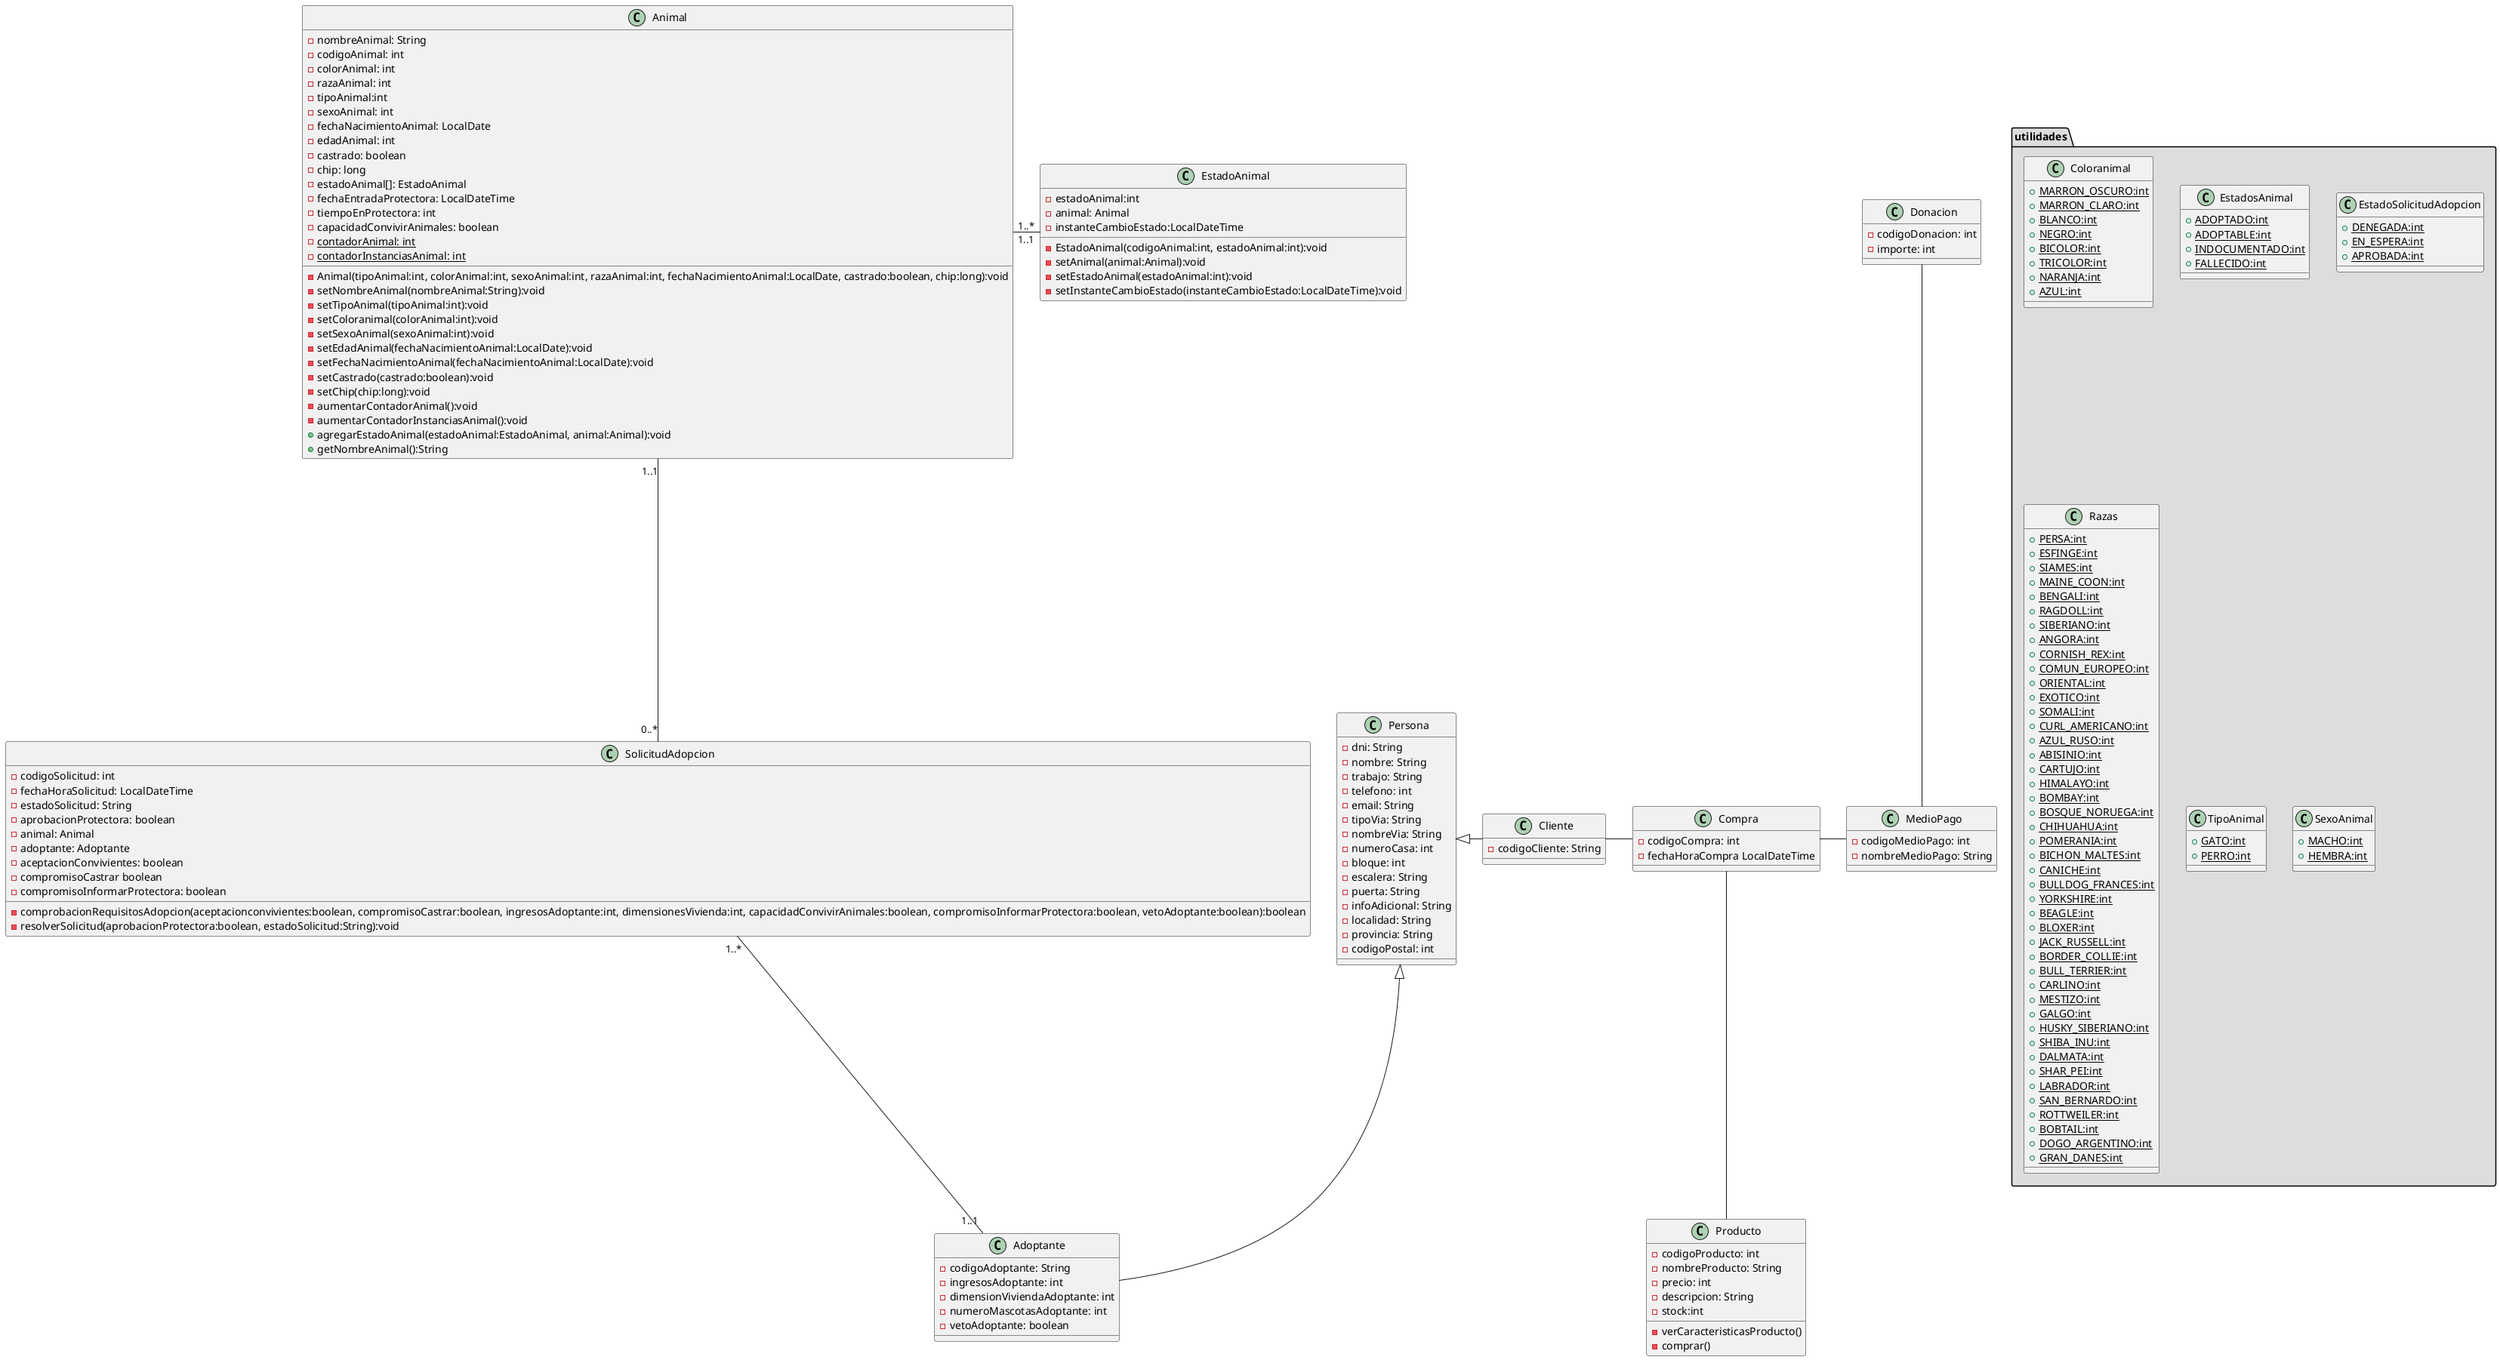@startuml




Animal "1..*"-"1..1" EstadoAnimal
Animal "1..1"--"0..*" SolicitudAdopcion
SolicitudAdopcion "1..*"--"1..1" Adoptante
Persona <|-- Adoptante
Persona <|- Cliente
Cliente - Compra
Compra -- Producto
Compra - MedioPago
Donacion -- MedioPago

package "utilidades" #DDDDDD{
class Coloranimal{
   +{static}MARRON_OSCURO:int
   +{static}MARRON_CLARO:int
   +{static}BLANCO:int
   +{static}NEGRO:int
   +{static}BICOLOR:int
   +{static}TRICOLOR:int
   +{static}NARANJA:int
   +{static}AZUL:int
}
class EstadosAnimal{
    +{static}ADOPTADO:int
    +{static}ADOPTABLE:int
    +{static}INDOCUMENTADO:int
    +{static}FALLECIDO:int
}
class EstadoSolicitudAdopcion{
    +{static}DENEGADA:int
    +{static}EN_ESPERA:int
    +{static}APROBADA:int
}
class Razas{
    +{static}PERSA:int
	+{static}ESFINGE:int
	+{static}SIAMES:int
	+{static}MAINE_COON:int
	+{static}BENGALI:int
	+{static}RAGDOLL:int
	+{static}SIBERIANO:int
	+{static}ANGORA:int
	+{static}CORNISH_REX:int
	+{static}COMUN_EUROPEO:int
	+{static}ORIENTAL:int
	+{static}EXOTICO:int
	+{static}SOMALI:int
	+{static}CURL_AMERICANO:int
	+{static}AZUL_RUSO:int
	+{static}ABISINIO:int
	+{static}CARTUJO:int
	+{static}HIMALAYO:int
	+{static}BOMBAY:int
	+{static}BOSQUE_NORUEGA:int
	+{static}CHIHUAHUA:int
	+{static}POMERANIA:int
	+{static}BICHON_MALTES:int
	+{static}CANICHE:int
	+{static}BULLDOG_FRANCES:int
	+{static}YORKSHIRE:int
	+{static}BEAGLE:int
	+{static}BLOXER:int
	+{static}JACK_RUSSELL:int
	+{static}BORDER_COLLIE:int
	+{static}BULL_TERRIER:int
	+{static}CARLINO:int
	+{static}MESTIZO:int
	+{static}GALGO:int
	+{static}HUSKY_SIBERIANO:int
	+{static}SHIBA_INU:int
	+{static}DALMATA:int
	+{static}SHAR_PEI:int
	+{static}LABRADOR:int
	+{static}SAN_BERNARDO:int
	+{static}ROTTWEILER:int
	+{static}BOBTAIL:int
	+{static}DOGO_ARGENTINO:int
	+{static}GRAN_DANES:int
}
class TipoAnimal{
   +{static}GATO:int
   +{static}PERRO:int
}
class SexoAnimal{
   +{static}MACHO:int
   +{static}HEMBRA:int
}
}
class Animal{
   -nombreAnimal: String
   -codigoAnimal: int
   -colorAnimal: int
   -razaAnimal: int
   -tipoAnimal:int
   -sexoAnimal: int
   -fechaNacimientoAnimal: LocalDate
   -edadAnimal: int
   -castrado: boolean
   -chip: long
   -estadoAnimal[]: EstadoAnimal
   -fechaEntradaProtectora: LocalDateTime
   -tiempoEnProtectora: int
   -capacidadConvivirAnimales: boolean
   -{static}contadorAnimal: int
   -{static}contadorInstanciasAnimal: int

   -Animal(tipoAnimal:int, colorAnimal:int, sexoAnimal:int, razaAnimal:int, fechaNacimientoAnimal:LocalDate, castrado:boolean, chip:long):void
   -setNombreAnimal(nombreAnimal:String):void
   -setTipoAnimal(tipoAnimal:int):void
   -setColoranimal(colorAnimal:int):void
   -setSexoAnimal(sexoAnimal:int):void
   -setEdadAnimal(fechaNacimientoAnimal:LocalDate):void
   -setFechaNacimientoAnimal(fechaNacimientoAnimal:LocalDate):void
   -setCastrado(castrado:boolean):void
   -setChip(chip:long):void
   -aumentarContadorAnimal():void
   -aumentarContadorInstanciasAnimal():void
   +agregarEstadoAnimal(estadoAnimal:EstadoAnimal, animal:Animal):void
   +getNombreAnimal():String
}
class EstadoAnimal{
   -estadoAnimal:int
   -animal: Animal
   -instanteCambioEstado:LocalDateTime

   -EstadoAnimal(codigoAnimal:int, estadoAnimal:int):void
   -setAnimal(animal:Animal):void
   -setEstadoAnimal(estadoAnimal:int):void
   -setInstanteCambioEstado(instanteCambioEstado:LocalDateTime):void
}
class SolicitudAdopcion{
   -codigoSolicitud: int
   -fechaHoraSolicitud: LocalDateTime
   -estadoSolicitud: String
   -aprobacionProtectora: boolean
   -animal: Animal
   -adoptante: Adoptante
   -aceptacionConvivientes: boolean
   -compromisoCastrar boolean
   -compromisoInformarProtectora: boolean


   -comprobacionRequisitosAdopcion(aceptacionconvivientes:boolean, compromisoCastrar:boolean, ingresosAdoptante:int, dimensionesVivienda:int, capacidadConvivirAnimales:boolean, compromisoInformarProtectora:boolean, vetoAdoptante:boolean):boolean
   -resolverSolicitud(aprobacionProtectora:boolean, estadoSolicitud:String):void
}
class Adoptante{
   -codigoAdoptante: String
   -ingresosAdoptante: int
   -dimensionViviendaAdoptante: int
   -numeroMascotasAdoptante: int
   -vetoAdoptante: boolean
}
class Persona{
   -dni: String
   -nombre: String
   -trabajo: String
   -telefono: int
   -email: String
   -tipoVia: String
   -nombreVia: String
   -numeroCasa: int
   -bloque: int
   -escalera: String
   -puerta: String
   -infoAdicional: String
   -localidad: String
   -provincia: String
   -codigoPostal: int
}
class Cliente{
   -codigoCliente: String
}
class Compra{
   -codigoCompra: int
   -fechaHoraCompra LocalDateTime
}
class Producto{
   -codigoProducto: int
   -nombreProducto: String
   -precio: int
   -descripcion: String
   -stock:int
   -verCaracteristicasProducto()
   -comprar()
}
class MedioPago{
   -codigoMedioPago: int
   -nombreMedioPago: String
}
class Donacion{
   -codigoDonacion: int
   -importe: int
}


@enduml
